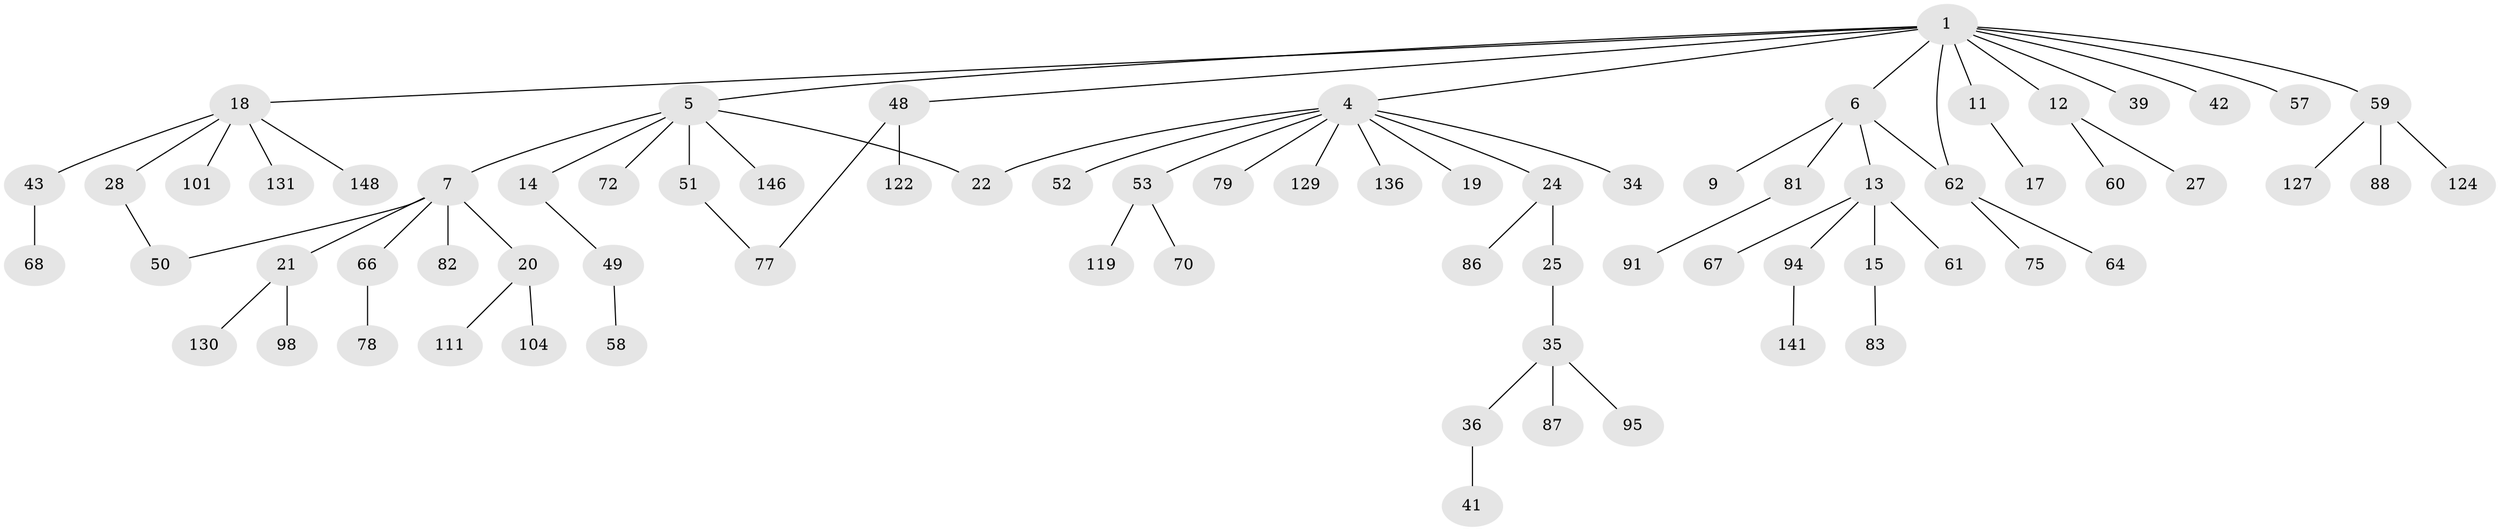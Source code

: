 // original degree distribution, {6: 0.0472972972972973, 4: 0.0945945945945946, 7: 0.006756756756756757, 5: 0.013513513513513514, 1: 0.5202702702702703, 3: 0.10810810810810811, 2: 0.20945945945945946}
// Generated by graph-tools (version 1.1) at 2025/13/03/09/25 04:13:21]
// undirected, 74 vertices, 77 edges
graph export_dot {
graph [start="1"]
  node [color=gray90,style=filled];
  1 [super="+3+2"];
  4 [super="+10+8"];
  5;
  6;
  7 [super="+16"];
  9;
  11 [super="+90+31+93"];
  12 [super="+71"];
  13 [super="+26"];
  14 [super="+54+37"];
  15 [super="+92+30"];
  17;
  18;
  19;
  20;
  21 [super="+33+44"];
  22 [super="+56+138+65"];
  24 [super="+115+134+63"];
  25;
  27;
  28;
  34;
  35 [super="+97+144+69"];
  36 [super="+110"];
  39 [super="+137+40"];
  41;
  42;
  43 [super="+74+118"];
  48 [super="+80+100"];
  49;
  50 [super="+96"];
  51;
  52;
  53;
  57 [super="+84+125"];
  58;
  59;
  60 [super="+73"];
  61;
  62 [super="+106"];
  64;
  66;
  67 [super="+121"];
  68;
  70;
  72;
  75;
  77;
  78;
  79;
  81 [super="+128+85"];
  82;
  83;
  86 [super="+89"];
  87;
  88 [super="+142+102"];
  91;
  94;
  95 [super="+109"];
  98;
  101;
  104;
  111;
  119 [super="+145"];
  122;
  124;
  127;
  129;
  130;
  131;
  136;
  141;
  146;
  148;
  1 -- 5;
  1 -- 6;
  1 -- 11;
  1 -- 59;
  1 -- 48;
  1 -- 4;
  1 -- 12;
  1 -- 18;
  1 -- 39;
  1 -- 57;
  1 -- 42;
  1 -- 62;
  4 -- 19;
  4 -- 129;
  4 -- 136;
  4 -- 24;
  4 -- 53;
  4 -- 34;
  4 -- 52;
  4 -- 22;
  4 -- 79;
  5 -- 7;
  5 -- 14;
  5 -- 22;
  5 -- 51;
  5 -- 72;
  5 -- 146;
  6 -- 9;
  6 -- 13;
  6 -- 81;
  6 -- 62;
  7 -- 20;
  7 -- 21;
  7 -- 50;
  7 -- 66;
  7 -- 82;
  11 -- 17;
  12 -- 27;
  12 -- 60;
  13 -- 15;
  13 -- 94;
  13 -- 61;
  13 -- 67;
  14 -- 49;
  15 -- 83;
  18 -- 28;
  18 -- 43;
  18 -- 101;
  18 -- 131;
  18 -- 148;
  20 -- 104;
  20 -- 111;
  21 -- 98;
  21 -- 130;
  24 -- 25;
  24 -- 86;
  25 -- 35;
  28 -- 50;
  35 -- 36;
  35 -- 87;
  35 -- 95;
  36 -- 41;
  43 -- 68;
  48 -- 122;
  48 -- 77;
  49 -- 58;
  51 -- 77;
  53 -- 70;
  53 -- 119;
  59 -- 88;
  59 -- 124;
  59 -- 127;
  62 -- 64;
  62 -- 75;
  66 -- 78;
  81 -- 91;
  94 -- 141;
}
